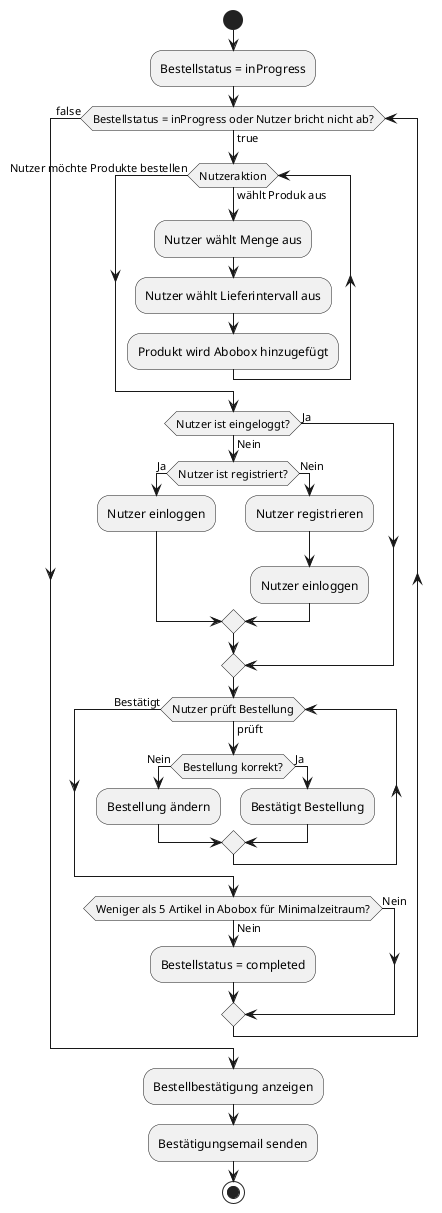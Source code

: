 @startuml Produkt zur Abobox hinzufügen
start
:Bestellstatus = inProgress;
while (Bestellstatus = inProgress oder Nutzer bricht nicht ab?) is (true)
while(Nutzeraktion) is (wählt Produk aus)
:Nutzer wählt Menge aus; 
:Nutzer wählt Lieferintervall aus;
:Produkt wird Abobox hinzugefügt;
endwhile (Nutzer möchte Produkte bestellen)
if (Nutzer ist eingeloggt?) then (Nein)
    if (Nutzer ist registriert?) then (Ja)
        :Nutzer einloggen;
    else (Nein)
        :Nutzer registrieren;
        :Nutzer einloggen;
    endif
else (Ja)
    
endif
while(Nutzer prüft Bestellung) is (prüft)
if (Bestellung korrekt?) then (Nein)
    :Bestellung ändern;
else (Ja)
    :Bestätigt Bestellung;
endif
endwhile (Bestätigt)
if (Weniger als 5 Artikel in Abobox für Minimalzeitraum?) then (Nein)
    :Bestellstatus = completed;
else (Nein)
    
endif
endwhile (false) 
:Bestellbestätigung anzeigen;
:Bestätigungsemail senden;
stop
@enduml
